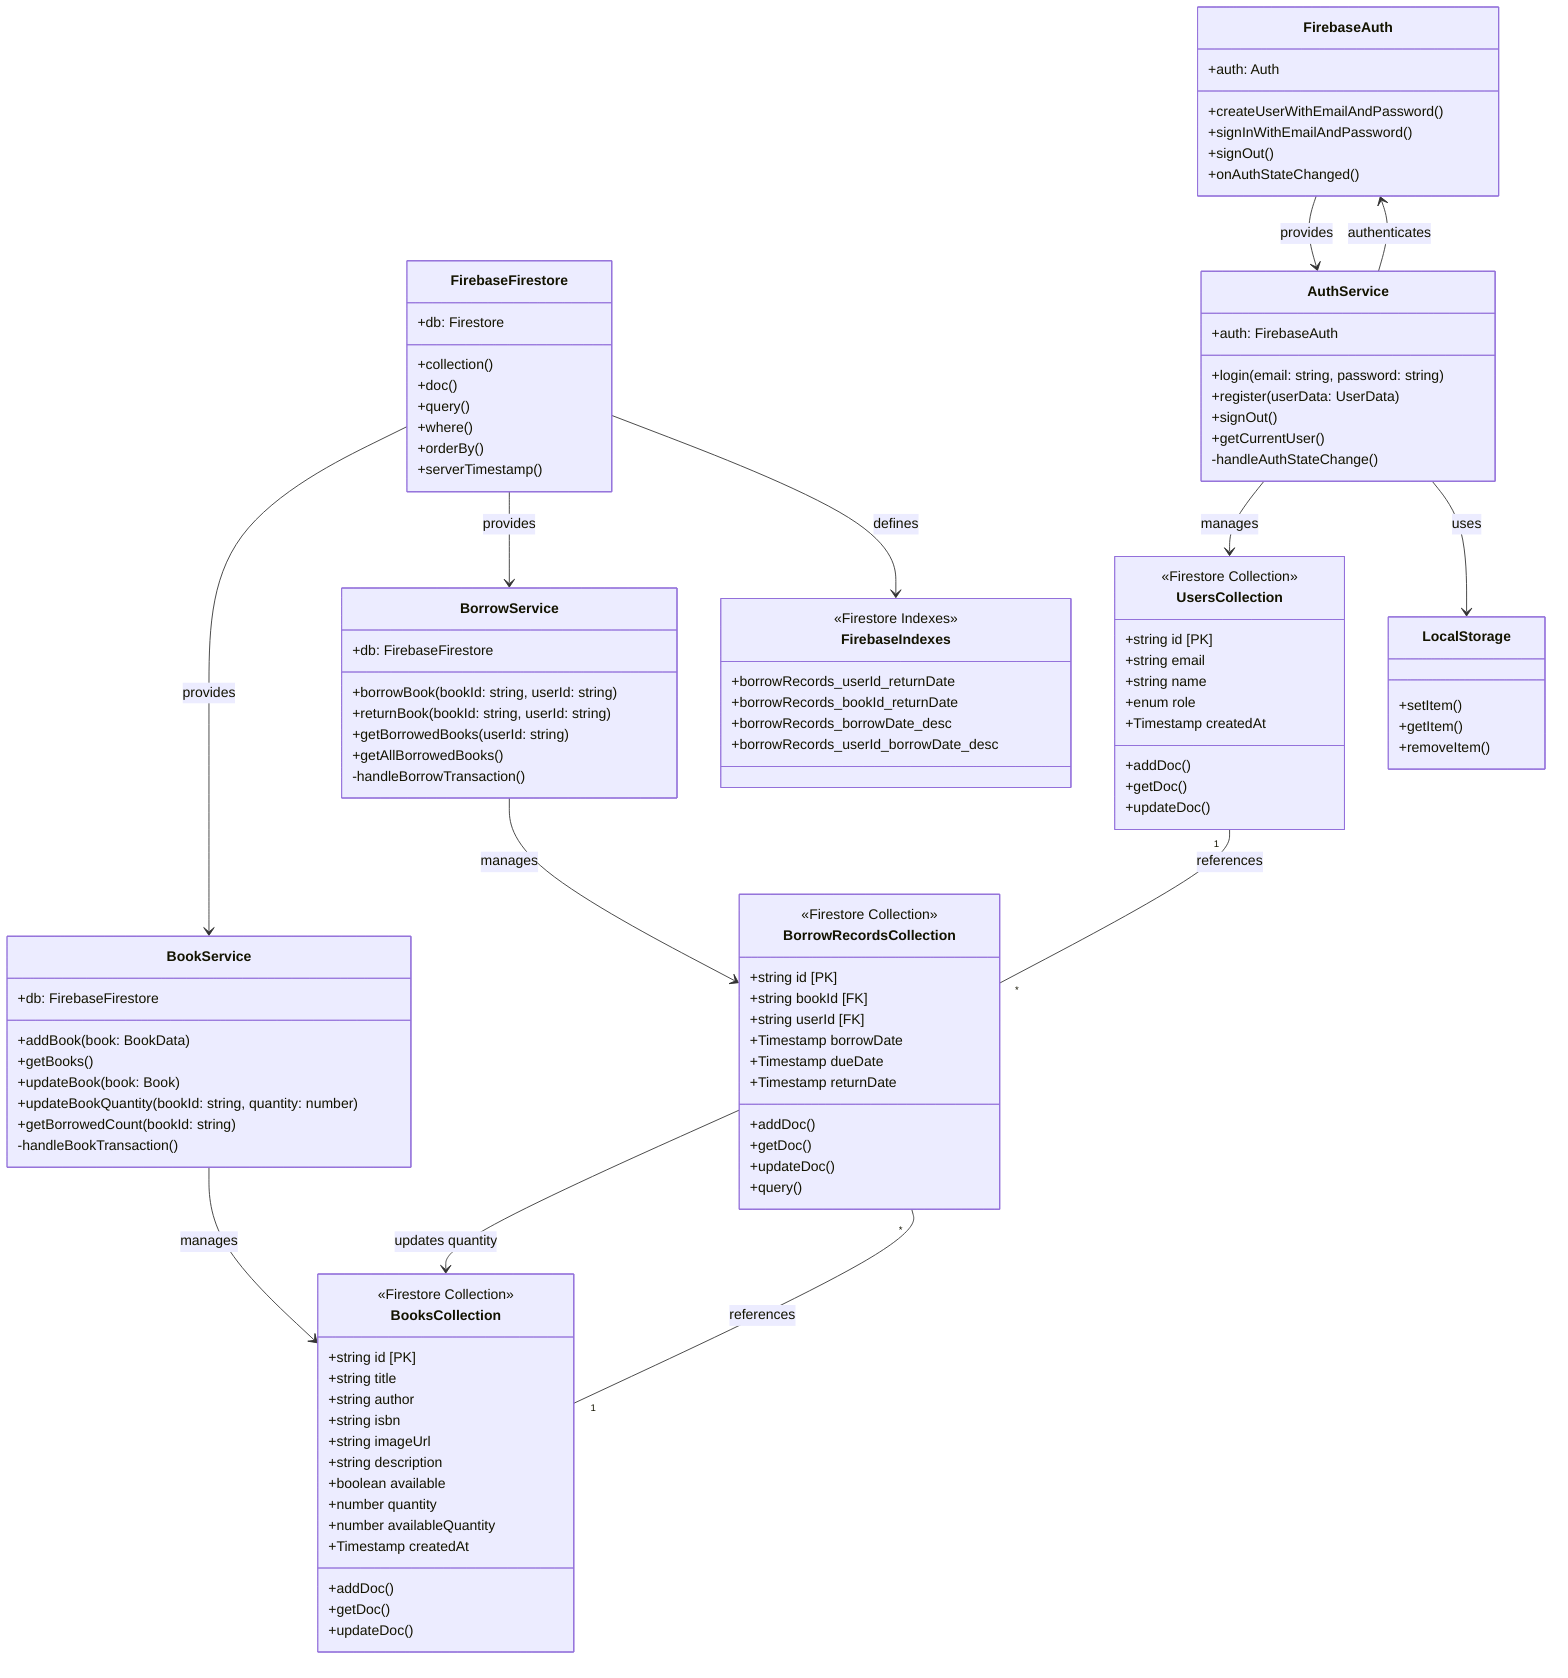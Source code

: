 classDiagram
    class FirebaseAuth {
        +auth: Auth
        +createUserWithEmailAndPassword()
        +signInWithEmailAndPassword()
        +signOut()
        +onAuthStateChanged()
    }

    class FirebaseFirestore {
        +db: Firestore
        +collection()
        +doc()
        +query()
        +where()
        +orderBy()
        +serverTimestamp()
    }

    class UsersCollection {
        <<Firestore Collection>>
        +string id [PK]
        +string email
        +string name
        +enum role
        +Timestamp createdAt
        +addDoc()
        +getDoc()
        +updateDoc()
    }

    class BooksCollection {
        <<Firestore Collection>>
        +string id [PK]
        +string title
        +string author
        +string isbn
        +string imageUrl
        +string description
        +boolean available
        +number quantity
        +number availableQuantity
        +Timestamp createdAt
        +addDoc()
        +getDoc()
        +updateDoc()
    }

    class BorrowRecordsCollection {
        <<Firestore Collection>>
        +string id [PK]
        +string bookId [FK]
        +string userId [FK]
        +Timestamp borrowDate
        +Timestamp dueDate
        +Timestamp returnDate
        +addDoc()
        +getDoc()
        +updateDoc()
        +query()
    }

    class AuthService {
        +auth: FirebaseAuth
        +login(email: string, password: string)
        +register(userData: UserData)
        +signOut()
        +getCurrentUser()
        -handleAuthStateChange()
    }

    class BookService {
        +db: FirebaseFirestore
        +addBook(book: BookData)
        +getBooks()
        +updateBook(book: Book)
        +updateBookQuantity(bookId: string, quantity: number)
        +getBorrowedCount(bookId: string)
        -handleBookTransaction()
    }

    class BorrowService {
        +db: FirebaseFirestore
        +borrowBook(bookId: string, userId: string)
        +returnBook(bookId: string, userId: string)
        +getBorrowedBooks(userId: string)
        +getAllBorrowedBooks()
        -handleBorrowTransaction()
    }

    class LocalStorage {
        +setItem()
        +getItem()
        +removeItem()
    }

    FirebaseAuth --> AuthService : provides
    FirebaseFirestore --> BookService : provides
    FirebaseFirestore --> BorrowService : provides
    
    AuthService --> UsersCollection : manages
    BookService --> BooksCollection : manages
    BorrowService --> BorrowRecordsCollection : manages
    
    AuthService --> LocalStorage : uses
    
    UsersCollection "1" -- "*" BorrowRecordsCollection : references
    BooksCollection "1" -- "*" BorrowRecordsCollection : references
    
    BorrowRecordsCollection --> BooksCollection : updates quantity
    AuthService --> FirebaseAuth : authenticates
    
    class FirebaseIndexes {
        <<Firestore Indexes>>
        +borrowRecords_userId_returnDate
        +borrowRecords_bookId_returnDate
        +borrowRecords_borrowDate_desc
        +borrowRecords_userId_borrowDate_desc
    }
    
    FirebaseFirestore --> FirebaseIndexes : defines